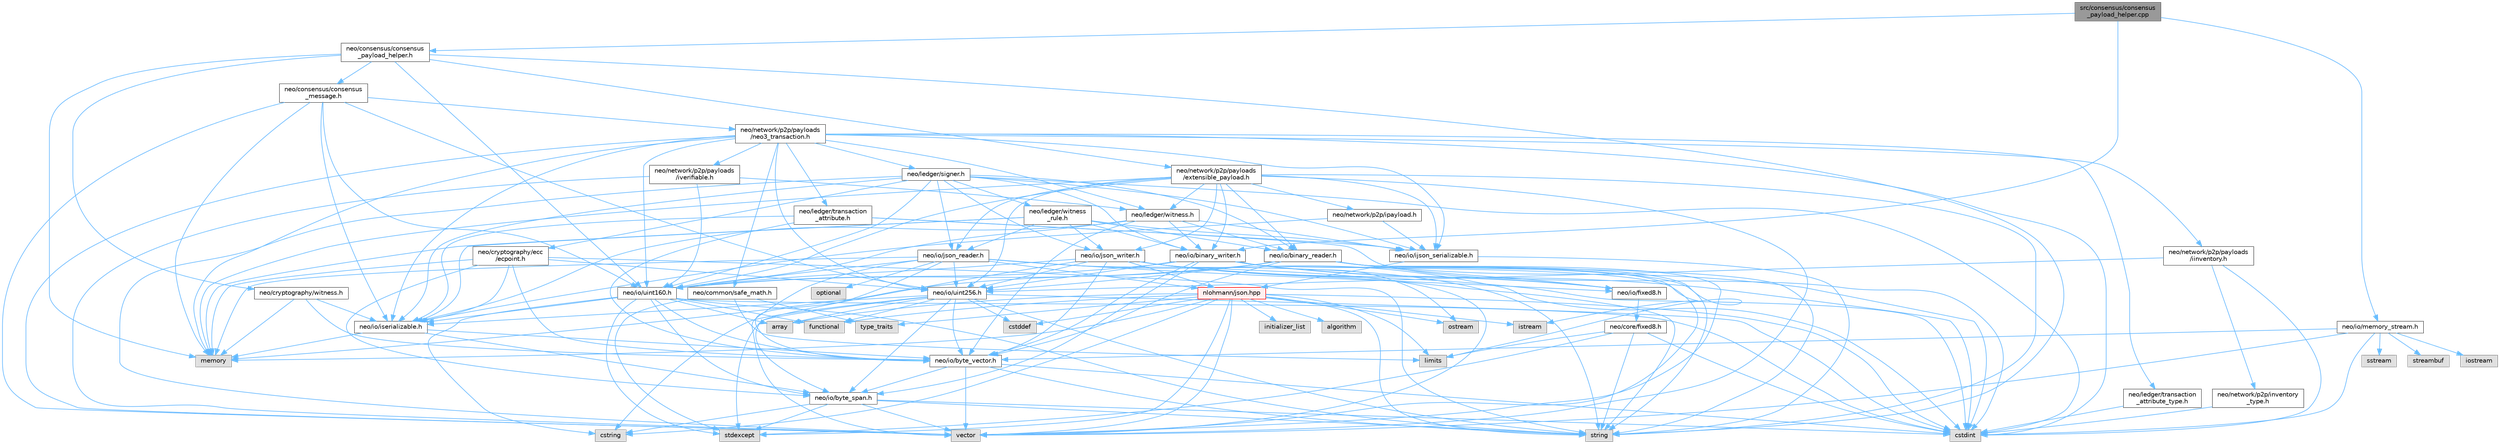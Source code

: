 digraph "src/consensus/consensus_payload_helper.cpp"
{
 // LATEX_PDF_SIZE
  bgcolor="transparent";
  edge [fontname=Helvetica,fontsize=10,labelfontname=Helvetica,labelfontsize=10];
  node [fontname=Helvetica,fontsize=10,shape=box,height=0.2,width=0.4];
  Node1 [id="Node000001",label="src/consensus/consensus\l_payload_helper.cpp",height=0.2,width=0.4,color="gray40", fillcolor="grey60", style="filled", fontcolor="black",tooltip=" "];
  Node1 -> Node2 [id="edge1_Node000001_Node000002",color="steelblue1",style="solid",tooltip=" "];
  Node2 [id="Node000002",label="neo/consensus/consensus\l_payload_helper.h",height=0.2,width=0.4,color="grey40", fillcolor="white", style="filled",URL="$consensus__payload__helper_8h.html",tooltip=" "];
  Node2 -> Node3 [id="edge2_Node000002_Node000003",color="steelblue1",style="solid",tooltip=" "];
  Node3 [id="Node000003",label="neo/consensus/consensus\l_message.h",height=0.2,width=0.4,color="grey40", fillcolor="white", style="filled",URL="$consensus__message_8h.html",tooltip=" "];
  Node3 -> Node4 [id="edge3_Node000003_Node000004",color="steelblue1",style="solid",tooltip=" "];
  Node4 [id="Node000004",label="neo/io/iserializable.h",height=0.2,width=0.4,color="grey40", fillcolor="white", style="filled",URL="$iserializable_8h.html",tooltip=" "];
  Node4 -> Node5 [id="edge4_Node000004_Node000005",color="steelblue1",style="solid",tooltip=" "];
  Node5 [id="Node000005",label="neo/io/byte_span.h",height=0.2,width=0.4,color="grey40", fillcolor="white", style="filled",URL="$io_2byte__span_8h.html",tooltip=" "];
  Node5 -> Node6 [id="edge5_Node000005_Node000006",color="steelblue1",style="solid",tooltip=" "];
  Node6 [id="Node000006",label="cstdint",height=0.2,width=0.4,color="grey60", fillcolor="#E0E0E0", style="filled",tooltip=" "];
  Node5 -> Node7 [id="edge6_Node000005_Node000007",color="steelblue1",style="solid",tooltip=" "];
  Node7 [id="Node000007",label="cstring",height=0.2,width=0.4,color="grey60", fillcolor="#E0E0E0", style="filled",tooltip=" "];
  Node5 -> Node8 [id="edge7_Node000005_Node000008",color="steelblue1",style="solid",tooltip=" "];
  Node8 [id="Node000008",label="stdexcept",height=0.2,width=0.4,color="grey60", fillcolor="#E0E0E0", style="filled",tooltip=" "];
  Node5 -> Node9 [id="edge8_Node000005_Node000009",color="steelblue1",style="solid",tooltip=" "];
  Node9 [id="Node000009",label="string",height=0.2,width=0.4,color="grey60", fillcolor="#E0E0E0", style="filled",tooltip=" "];
  Node5 -> Node10 [id="edge9_Node000005_Node000010",color="steelblue1",style="solid",tooltip=" "];
  Node10 [id="Node000010",label="vector",height=0.2,width=0.4,color="grey60", fillcolor="#E0E0E0", style="filled",tooltip=" "];
  Node4 -> Node11 [id="edge10_Node000004_Node000011",color="steelblue1",style="solid",tooltip=" "];
  Node11 [id="Node000011",label="neo/io/byte_vector.h",height=0.2,width=0.4,color="grey40", fillcolor="white", style="filled",URL="$io_2byte__vector_8h.html",tooltip=" "];
  Node11 -> Node5 [id="edge11_Node000011_Node000005",color="steelblue1",style="solid",tooltip=" "];
  Node11 -> Node6 [id="edge12_Node000011_Node000006",color="steelblue1",style="solid",tooltip=" "];
  Node11 -> Node9 [id="edge13_Node000011_Node000009",color="steelblue1",style="solid",tooltip=" "];
  Node11 -> Node10 [id="edge14_Node000011_Node000010",color="steelblue1",style="solid",tooltip=" "];
  Node4 -> Node12 [id="edge15_Node000004_Node000012",color="steelblue1",style="solid",tooltip=" "];
  Node12 [id="Node000012",label="memory",height=0.2,width=0.4,color="grey60", fillcolor="#E0E0E0", style="filled",tooltip=" "];
  Node3 -> Node13 [id="edge16_Node000003_Node000013",color="steelblue1",style="solid",tooltip=" "];
  Node13 [id="Node000013",label="neo/io/uint160.h",height=0.2,width=0.4,color="grey40", fillcolor="white", style="filled",URL="$uint160_8h.html",tooltip=" "];
  Node13 -> Node5 [id="edge17_Node000013_Node000005",color="steelblue1",style="solid",tooltip=" "];
  Node13 -> Node11 [id="edge18_Node000013_Node000011",color="steelblue1",style="solid",tooltip=" "];
  Node13 -> Node4 [id="edge19_Node000013_Node000004",color="steelblue1",style="solid",tooltip=" "];
  Node13 -> Node14 [id="edge20_Node000013_Node000014",color="steelblue1",style="solid",tooltip=" "];
  Node14 [id="Node000014",label="array",height=0.2,width=0.4,color="grey60", fillcolor="#E0E0E0", style="filled",tooltip=" "];
  Node13 -> Node6 [id="edge21_Node000013_Node000006",color="steelblue1",style="solid",tooltip=" "];
  Node13 -> Node7 [id="edge22_Node000013_Node000007",color="steelblue1",style="solid",tooltip=" "];
  Node13 -> Node15 [id="edge23_Node000013_Node000015",color="steelblue1",style="solid",tooltip=" "];
  Node15 [id="Node000015",label="functional",height=0.2,width=0.4,color="grey60", fillcolor="#E0E0E0", style="filled",tooltip=" "];
  Node13 -> Node8 [id="edge24_Node000013_Node000008",color="steelblue1",style="solid",tooltip=" "];
  Node13 -> Node9 [id="edge25_Node000013_Node000009",color="steelblue1",style="solid",tooltip=" "];
  Node3 -> Node16 [id="edge26_Node000003_Node000016",color="steelblue1",style="solid",tooltip=" "];
  Node16 [id="Node000016",label="neo/io/uint256.h",height=0.2,width=0.4,color="grey40", fillcolor="white", style="filled",URL="$uint256_8h.html",tooltip=" "];
  Node16 -> Node5 [id="edge27_Node000016_Node000005",color="steelblue1",style="solid",tooltip=" "];
  Node16 -> Node11 [id="edge28_Node000016_Node000011",color="steelblue1",style="solid",tooltip=" "];
  Node16 -> Node4 [id="edge29_Node000016_Node000004",color="steelblue1",style="solid",tooltip=" "];
  Node16 -> Node14 [id="edge30_Node000016_Node000014",color="steelblue1",style="solid",tooltip=" "];
  Node16 -> Node17 [id="edge31_Node000016_Node000017",color="steelblue1",style="solid",tooltip=" "];
  Node17 [id="Node000017",label="cstddef",height=0.2,width=0.4,color="grey60", fillcolor="#E0E0E0", style="filled",tooltip=" "];
  Node16 -> Node6 [id="edge32_Node000016_Node000006",color="steelblue1",style="solid",tooltip=" "];
  Node16 -> Node7 [id="edge33_Node000016_Node000007",color="steelblue1",style="solid",tooltip=" "];
  Node16 -> Node15 [id="edge34_Node000016_Node000015",color="steelblue1",style="solid",tooltip=" "];
  Node16 -> Node8 [id="edge35_Node000016_Node000008",color="steelblue1",style="solid",tooltip=" "];
  Node16 -> Node9 [id="edge36_Node000016_Node000009",color="steelblue1",style="solid",tooltip=" "];
  Node3 -> Node18 [id="edge37_Node000003_Node000018",color="steelblue1",style="solid",tooltip=" "];
  Node18 [id="Node000018",label="neo/network/p2p/payloads\l/neo3_transaction.h",height=0.2,width=0.4,color="grey40", fillcolor="white", style="filled",URL="$neo3__transaction_8h.html",tooltip=" "];
  Node18 -> Node19 [id="edge38_Node000018_Node000019",color="steelblue1",style="solid",tooltip=" "];
  Node19 [id="Node000019",label="neo/common/safe_math.h",height=0.2,width=0.4,color="grey40", fillcolor="white", style="filled",URL="$safe__math_8h.html",tooltip=" "];
  Node19 -> Node20 [id="edge39_Node000019_Node000020",color="steelblue1",style="solid",tooltip=" "];
  Node20 [id="Node000020",label="limits",height=0.2,width=0.4,color="grey60", fillcolor="#E0E0E0", style="filled",tooltip=" "];
  Node19 -> Node8 [id="edge40_Node000019_Node000008",color="steelblue1",style="solid",tooltip=" "];
  Node19 -> Node21 [id="edge41_Node000019_Node000021",color="steelblue1",style="solid",tooltip=" "];
  Node21 [id="Node000021",label="type_traits",height=0.2,width=0.4,color="grey60", fillcolor="#E0E0E0", style="filled",tooltip=" "];
  Node18 -> Node22 [id="edge42_Node000018_Node000022",color="steelblue1",style="solid",tooltip=" "];
  Node22 [id="Node000022",label="neo/io/ijson_serializable.h",height=0.2,width=0.4,color="grey40", fillcolor="white", style="filled",URL="$ijson__serializable_8h.html",tooltip=" "];
  Node22 -> Node23 [id="edge43_Node000022_Node000023",color="steelblue1",style="solid",tooltip=" "];
  Node23 [id="Node000023",label="nlohmann/json.hpp",height=0.2,width=0.4,color="red", fillcolor="#FFF0F0", style="filled",URL="$json_8hpp.html",tooltip=" "];
  Node23 -> Node24 [id="edge44_Node000023_Node000024",color="steelblue1",style="solid",tooltip=" "];
  Node24 [id="Node000024",label="algorithm",height=0.2,width=0.4,color="grey60", fillcolor="#E0E0E0", style="filled",tooltip=" "];
  Node23 -> Node17 [id="edge45_Node000023_Node000017",color="steelblue1",style="solid",tooltip=" "];
  Node23 -> Node15 [id="edge46_Node000023_Node000015",color="steelblue1",style="solid",tooltip=" "];
  Node23 -> Node25 [id="edge47_Node000023_Node000025",color="steelblue1",style="solid",tooltip=" "];
  Node25 [id="Node000025",label="initializer_list",height=0.2,width=0.4,color="grey60", fillcolor="#E0E0E0", style="filled",tooltip=" "];
  Node23 -> Node12 [id="edge48_Node000023_Node000012",color="steelblue1",style="solid",tooltip=" "];
  Node23 -> Node9 [id="edge49_Node000023_Node000009",color="steelblue1",style="solid",tooltip=" "];
  Node23 -> Node10 [id="edge50_Node000023_Node000010",color="steelblue1",style="solid",tooltip=" "];
  Node23 -> Node14 [id="edge51_Node000023_Node000014",color="steelblue1",style="solid",tooltip=" "];
  Node23 -> Node21 [id="edge52_Node000023_Node000021",color="steelblue1",style="solid",tooltip=" "];
  Node23 -> Node8 [id="edge53_Node000023_Node000008",color="steelblue1",style="solid",tooltip=" "];
  Node23 -> Node6 [id="edge54_Node000023_Node000006",color="steelblue1",style="solid",tooltip=" "];
  Node23 -> Node20 [id="edge55_Node000023_Node000020",color="steelblue1",style="solid",tooltip=" "];
  Node23 -> Node7 [id="edge56_Node000023_Node000007",color="steelblue1",style="solid",tooltip=" "];
  Node23 -> Node40 [id="edge57_Node000023_Node000040",color="steelblue1",style="solid",tooltip=" "];
  Node40 [id="Node000040",label="istream",height=0.2,width=0.4,color="grey60", fillcolor="#E0E0E0", style="filled",tooltip=" "];
  Node23 -> Node45 [id="edge58_Node000023_Node000045",color="steelblue1",style="solid",tooltip=" "];
  Node45 [id="Node000045",label="ostream",height=0.2,width=0.4,color="grey60", fillcolor="#E0E0E0", style="filled",tooltip=" "];
  Node22 -> Node9 [id="edge59_Node000022_Node000009",color="steelblue1",style="solid",tooltip=" "];
  Node18 -> Node4 [id="edge60_Node000018_Node000004",color="steelblue1",style="solid",tooltip=" "];
  Node18 -> Node13 [id="edge61_Node000018_Node000013",color="steelblue1",style="solid",tooltip=" "];
  Node18 -> Node16 [id="edge62_Node000018_Node000016",color="steelblue1",style="solid",tooltip=" "];
  Node18 -> Node47 [id="edge63_Node000018_Node000047",color="steelblue1",style="solid",tooltip=" "];
  Node47 [id="Node000047",label="neo/ledger/signer.h",height=0.2,width=0.4,color="grey40", fillcolor="white", style="filled",URL="$signer_8h.html",tooltip=" "];
  Node47 -> Node48 [id="edge64_Node000047_Node000048",color="steelblue1",style="solid",tooltip=" "];
  Node48 [id="Node000048",label="neo/cryptography/ecc\l/ecpoint.h",height=0.2,width=0.4,color="grey40", fillcolor="white", style="filled",URL="$ecpoint_8h.html",tooltip=" "];
  Node48 -> Node5 [id="edge65_Node000048_Node000005",color="steelblue1",style="solid",tooltip=" "];
  Node48 -> Node11 [id="edge66_Node000048_Node000011",color="steelblue1",style="solid",tooltip=" "];
  Node48 -> Node4 [id="edge67_Node000048_Node000004",color="steelblue1",style="solid",tooltip=" "];
  Node48 -> Node16 [id="edge68_Node000048_Node000016",color="steelblue1",style="solid",tooltip=" "];
  Node48 -> Node12 [id="edge69_Node000048_Node000012",color="steelblue1",style="solid",tooltip=" "];
  Node48 -> Node9 [id="edge70_Node000048_Node000009",color="steelblue1",style="solid",tooltip=" "];
  Node47 -> Node49 [id="edge71_Node000047_Node000049",color="steelblue1",style="solid",tooltip=" "];
  Node49 [id="Node000049",label="neo/io/binary_reader.h",height=0.2,width=0.4,color="grey40", fillcolor="white", style="filled",URL="$binary__reader_8h.html",tooltip=" "];
  Node49 -> Node11 [id="edge72_Node000049_Node000011",color="steelblue1",style="solid",tooltip=" "];
  Node49 -> Node50 [id="edge73_Node000049_Node000050",color="steelblue1",style="solid",tooltip=" "];
  Node50 [id="Node000050",label="neo/io/fixed8.h",height=0.2,width=0.4,color="grey40", fillcolor="white", style="filled",URL="$io_2fixed8_8h.html",tooltip=" "];
  Node50 -> Node51 [id="edge74_Node000050_Node000051",color="steelblue1",style="solid",tooltip=" "];
  Node51 [id="Node000051",label="neo/core/fixed8.h",height=0.2,width=0.4,color="grey40", fillcolor="white", style="filled",URL="$core_2fixed8_8h.html",tooltip=" "];
  Node51 -> Node6 [id="edge75_Node000051_Node000006",color="steelblue1",style="solid",tooltip=" "];
  Node51 -> Node20 [id="edge76_Node000051_Node000020",color="steelblue1",style="solid",tooltip=" "];
  Node51 -> Node8 [id="edge77_Node000051_Node000008",color="steelblue1",style="solid",tooltip=" "];
  Node51 -> Node9 [id="edge78_Node000051_Node000009",color="steelblue1",style="solid",tooltip=" "];
  Node49 -> Node13 [id="edge79_Node000049_Node000013",color="steelblue1",style="solid",tooltip=" "];
  Node49 -> Node16 [id="edge80_Node000049_Node000016",color="steelblue1",style="solid",tooltip=" "];
  Node49 -> Node6 [id="edge81_Node000049_Node000006",color="steelblue1",style="solid",tooltip=" "];
  Node49 -> Node40 [id="edge82_Node000049_Node000040",color="steelblue1",style="solid",tooltip=" "];
  Node49 -> Node20 [id="edge83_Node000049_Node000020",color="steelblue1",style="solid",tooltip=" "];
  Node49 -> Node12 [id="edge84_Node000049_Node000012",color="steelblue1",style="solid",tooltip=" "];
  Node49 -> Node9 [id="edge85_Node000049_Node000009",color="steelblue1",style="solid",tooltip=" "];
  Node49 -> Node10 [id="edge86_Node000049_Node000010",color="steelblue1",style="solid",tooltip=" "];
  Node47 -> Node52 [id="edge87_Node000047_Node000052",color="steelblue1",style="solid",tooltip=" "];
  Node52 [id="Node000052",label="neo/io/binary_writer.h",height=0.2,width=0.4,color="grey40", fillcolor="white", style="filled",URL="$binary__writer_8h.html",tooltip=" "];
  Node52 -> Node5 [id="edge88_Node000052_Node000005",color="steelblue1",style="solid",tooltip=" "];
  Node52 -> Node11 [id="edge89_Node000052_Node000011",color="steelblue1",style="solid",tooltip=" "];
  Node52 -> Node50 [id="edge90_Node000052_Node000050",color="steelblue1",style="solid",tooltip=" "];
  Node52 -> Node13 [id="edge91_Node000052_Node000013",color="steelblue1",style="solid",tooltip=" "];
  Node52 -> Node16 [id="edge92_Node000052_Node000016",color="steelblue1",style="solid",tooltip=" "];
  Node52 -> Node6 [id="edge93_Node000052_Node000006",color="steelblue1",style="solid",tooltip=" "];
  Node52 -> Node45 [id="edge94_Node000052_Node000045",color="steelblue1",style="solid",tooltip=" "];
  Node52 -> Node9 [id="edge95_Node000052_Node000009",color="steelblue1",style="solid",tooltip=" "];
  Node52 -> Node10 [id="edge96_Node000052_Node000010",color="steelblue1",style="solid",tooltip=" "];
  Node47 -> Node22 [id="edge97_Node000047_Node000022",color="steelblue1",style="solid",tooltip=" "];
  Node47 -> Node4 [id="edge98_Node000047_Node000004",color="steelblue1",style="solid",tooltip=" "];
  Node47 -> Node53 [id="edge99_Node000047_Node000053",color="steelblue1",style="solid",tooltip=" "];
  Node53 [id="Node000053",label="neo/io/json_reader.h",height=0.2,width=0.4,color="grey40", fillcolor="white", style="filled",URL="$json__reader_8h.html",tooltip=" "];
  Node53 -> Node11 [id="edge100_Node000053_Node000011",color="steelblue1",style="solid",tooltip=" "];
  Node53 -> Node50 [id="edge101_Node000053_Node000050",color="steelblue1",style="solid",tooltip=" "];
  Node53 -> Node13 [id="edge102_Node000053_Node000013",color="steelblue1",style="solid",tooltip=" "];
  Node53 -> Node16 [id="edge103_Node000053_Node000016",color="steelblue1",style="solid",tooltip=" "];
  Node53 -> Node6 [id="edge104_Node000053_Node000006",color="steelblue1",style="solid",tooltip=" "];
  Node53 -> Node12 [id="edge105_Node000053_Node000012",color="steelblue1",style="solid",tooltip=" "];
  Node53 -> Node23 [id="edge106_Node000053_Node000023",color="steelblue1",style="solid",tooltip=" "];
  Node53 -> Node54 [id="edge107_Node000053_Node000054",color="steelblue1",style="solid",tooltip=" "];
  Node54 [id="Node000054",label="optional",height=0.2,width=0.4,color="grey60", fillcolor="#E0E0E0", style="filled",tooltip=" "];
  Node53 -> Node9 [id="edge108_Node000053_Node000009",color="steelblue1",style="solid",tooltip=" "];
  Node53 -> Node10 [id="edge109_Node000053_Node000010",color="steelblue1",style="solid",tooltip=" "];
  Node47 -> Node55 [id="edge110_Node000047_Node000055",color="steelblue1",style="solid",tooltip=" "];
  Node55 [id="Node000055",label="neo/io/json_writer.h",height=0.2,width=0.4,color="grey40", fillcolor="white", style="filled",URL="$json__writer_8h.html",tooltip=" "];
  Node55 -> Node5 [id="edge111_Node000055_Node000005",color="steelblue1",style="solid",tooltip=" "];
  Node55 -> Node11 [id="edge112_Node000055_Node000011",color="steelblue1",style="solid",tooltip=" "];
  Node55 -> Node50 [id="edge113_Node000055_Node000050",color="steelblue1",style="solid",tooltip=" "];
  Node55 -> Node13 [id="edge114_Node000055_Node000013",color="steelblue1",style="solid",tooltip=" "];
  Node55 -> Node16 [id="edge115_Node000055_Node000016",color="steelblue1",style="solid",tooltip=" "];
  Node55 -> Node6 [id="edge116_Node000055_Node000006",color="steelblue1",style="solid",tooltip=" "];
  Node55 -> Node23 [id="edge117_Node000055_Node000023",color="steelblue1",style="solid",tooltip=" "];
  Node55 -> Node9 [id="edge118_Node000055_Node000009",color="steelblue1",style="solid",tooltip=" "];
  Node55 -> Node10 [id="edge119_Node000055_Node000010",color="steelblue1",style="solid",tooltip=" "];
  Node47 -> Node13 [id="edge120_Node000047_Node000013",color="steelblue1",style="solid",tooltip=" "];
  Node47 -> Node56 [id="edge121_Node000047_Node000056",color="steelblue1",style="solid",tooltip=" "];
  Node56 [id="Node000056",label="neo/ledger/witness\l_rule.h",height=0.2,width=0.4,color="grey40", fillcolor="white", style="filled",URL="$witness__rule_8h.html",tooltip=" "];
  Node56 -> Node49 [id="edge122_Node000056_Node000049",color="steelblue1",style="solid",tooltip=" "];
  Node56 -> Node52 [id="edge123_Node000056_Node000052",color="steelblue1",style="solid",tooltip=" "];
  Node56 -> Node22 [id="edge124_Node000056_Node000022",color="steelblue1",style="solid",tooltip=" "];
  Node56 -> Node4 [id="edge125_Node000056_Node000004",color="steelblue1",style="solid",tooltip=" "];
  Node56 -> Node53 [id="edge126_Node000056_Node000053",color="steelblue1",style="solid",tooltip=" "];
  Node56 -> Node55 [id="edge127_Node000056_Node000055",color="steelblue1",style="solid",tooltip=" "];
  Node56 -> Node12 [id="edge128_Node000056_Node000012",color="steelblue1",style="solid",tooltip=" "];
  Node47 -> Node6 [id="edge129_Node000047_Node000006",color="steelblue1",style="solid",tooltip=" "];
  Node47 -> Node10 [id="edge130_Node000047_Node000010",color="steelblue1",style="solid",tooltip=" "];
  Node18 -> Node57 [id="edge131_Node000018_Node000057",color="steelblue1",style="solid",tooltip=" "];
  Node57 [id="Node000057",label="neo/ledger/transaction\l_attribute.h",height=0.2,width=0.4,color="grey40", fillcolor="white", style="filled",URL="$transaction__attribute_8h.html",tooltip=" "];
  Node57 -> Node11 [id="edge132_Node000057_Node000011",color="steelblue1",style="solid",tooltip=" "];
  Node57 -> Node22 [id="edge133_Node000057_Node000022",color="steelblue1",style="solid",tooltip=" "];
  Node57 -> Node4 [id="edge134_Node000057_Node000004",color="steelblue1",style="solid",tooltip=" "];
  Node57 -> Node6 [id="edge135_Node000057_Node000006",color="steelblue1",style="solid",tooltip=" "];
  Node18 -> Node58 [id="edge136_Node000018_Node000058",color="steelblue1",style="solid",tooltip=" "];
  Node58 [id="Node000058",label="neo/ledger/transaction\l_attribute_type.h",height=0.2,width=0.4,color="grey40", fillcolor="white", style="filled",URL="$transaction__attribute__type_8h.html",tooltip=" "];
  Node58 -> Node6 [id="edge137_Node000058_Node000006",color="steelblue1",style="solid",tooltip=" "];
  Node18 -> Node59 [id="edge138_Node000018_Node000059",color="steelblue1",style="solid",tooltip=" "];
  Node59 [id="Node000059",label="neo/ledger/witness.h",height=0.2,width=0.4,color="grey40", fillcolor="white", style="filled",URL="$ledger_2witness_8h.html",tooltip=" "];
  Node59 -> Node49 [id="edge139_Node000059_Node000049",color="steelblue1",style="solid",tooltip=" "];
  Node59 -> Node52 [id="edge140_Node000059_Node000052",color="steelblue1",style="solid",tooltip=" "];
  Node59 -> Node11 [id="edge141_Node000059_Node000011",color="steelblue1",style="solid",tooltip=" "];
  Node59 -> Node22 [id="edge142_Node000059_Node000022",color="steelblue1",style="solid",tooltip=" "];
  Node59 -> Node4 [id="edge143_Node000059_Node000004",color="steelblue1",style="solid",tooltip=" "];
  Node59 -> Node13 [id="edge144_Node000059_Node000013",color="steelblue1",style="solid",tooltip=" "];
  Node18 -> Node60 [id="edge145_Node000018_Node000060",color="steelblue1",style="solid",tooltip=" "];
  Node60 [id="Node000060",label="neo/network/p2p/payloads\l/iinventory.h",height=0.2,width=0.4,color="grey40", fillcolor="white", style="filled",URL="$payloads_2iinventory_8h.html",tooltip=" "];
  Node60 -> Node16 [id="edge146_Node000060_Node000016",color="steelblue1",style="solid",tooltip=" "];
  Node60 -> Node61 [id="edge147_Node000060_Node000061",color="steelblue1",style="solid",tooltip=" "];
  Node61 [id="Node000061",label="neo/network/p2p/inventory\l_type.h",height=0.2,width=0.4,color="grey40", fillcolor="white", style="filled",URL="$p2p_2inventory__type_8h.html",tooltip=" "];
  Node61 -> Node6 [id="edge148_Node000061_Node000006",color="steelblue1",style="solid",tooltip=" "];
  Node60 -> Node6 [id="edge149_Node000060_Node000006",color="steelblue1",style="solid",tooltip=" "];
  Node18 -> Node62 [id="edge150_Node000018_Node000062",color="steelblue1",style="solid",tooltip=" "];
  Node62 [id="Node000062",label="neo/network/p2p/payloads\l/iverifiable.h",height=0.2,width=0.4,color="grey40", fillcolor="white", style="filled",URL="$iverifiable_8h.html",tooltip=" "];
  Node62 -> Node13 [id="edge151_Node000062_Node000013",color="steelblue1",style="solid",tooltip=" "];
  Node62 -> Node59 [id="edge152_Node000062_Node000059",color="steelblue1",style="solid",tooltip=" "];
  Node62 -> Node10 [id="edge153_Node000062_Node000010",color="steelblue1",style="solid",tooltip=" "];
  Node18 -> Node6 [id="edge154_Node000018_Node000006",color="steelblue1",style="solid",tooltip=" "];
  Node18 -> Node12 [id="edge155_Node000018_Node000012",color="steelblue1",style="solid",tooltip=" "];
  Node18 -> Node10 [id="edge156_Node000018_Node000010",color="steelblue1",style="solid",tooltip=" "];
  Node3 -> Node12 [id="edge157_Node000003_Node000012",color="steelblue1",style="solid",tooltip=" "];
  Node3 -> Node10 [id="edge158_Node000003_Node000010",color="steelblue1",style="solid",tooltip=" "];
  Node2 -> Node63 [id="edge159_Node000002_Node000063",color="steelblue1",style="solid",tooltip=" "];
  Node63 [id="Node000063",label="neo/cryptography/witness.h",height=0.2,width=0.4,color="grey40", fillcolor="white", style="filled",URL="$cryptography_2witness_8h.html",tooltip=" "];
  Node63 -> Node11 [id="edge160_Node000063_Node000011",color="steelblue1",style="solid",tooltip=" "];
  Node63 -> Node4 [id="edge161_Node000063_Node000004",color="steelblue1",style="solid",tooltip=" "];
  Node63 -> Node12 [id="edge162_Node000063_Node000012",color="steelblue1",style="solid",tooltip=" "];
  Node2 -> Node13 [id="edge163_Node000002_Node000013",color="steelblue1",style="solid",tooltip=" "];
  Node2 -> Node64 [id="edge164_Node000002_Node000064",color="steelblue1",style="solid",tooltip=" "];
  Node64 [id="Node000064",label="neo/network/p2p/payloads\l/extensible_payload.h",height=0.2,width=0.4,color="grey40", fillcolor="white", style="filled",URL="$p2p_2payloads_2extensible__payload_8h.html",tooltip=" "];
  Node64 -> Node49 [id="edge165_Node000064_Node000049",color="steelblue1",style="solid",tooltip=" "];
  Node64 -> Node52 [id="edge166_Node000064_Node000052",color="steelblue1",style="solid",tooltip=" "];
  Node64 -> Node22 [id="edge167_Node000064_Node000022",color="steelblue1",style="solid",tooltip=" "];
  Node64 -> Node53 [id="edge168_Node000064_Node000053",color="steelblue1",style="solid",tooltip=" "];
  Node64 -> Node55 [id="edge169_Node000064_Node000055",color="steelblue1",style="solid",tooltip=" "];
  Node64 -> Node13 [id="edge170_Node000064_Node000013",color="steelblue1",style="solid",tooltip=" "];
  Node64 -> Node16 [id="edge171_Node000064_Node000016",color="steelblue1",style="solid",tooltip=" "];
  Node64 -> Node59 [id="edge172_Node000064_Node000059",color="steelblue1",style="solid",tooltip=" "];
  Node64 -> Node65 [id="edge173_Node000064_Node000065",color="steelblue1",style="solid",tooltip=" "];
  Node65 [id="Node000065",label="neo/network/p2p/ipayload.h",height=0.2,width=0.4,color="grey40", fillcolor="white", style="filled",URL="$p2p_2ipayload_8h.html",tooltip=" "];
  Node65 -> Node22 [id="edge174_Node000065_Node000022",color="steelblue1",style="solid",tooltip=" "];
  Node65 -> Node4 [id="edge175_Node000065_Node000004",color="steelblue1",style="solid",tooltip=" "];
  Node64 -> Node12 [id="edge176_Node000064_Node000012",color="steelblue1",style="solid",tooltip=" "];
  Node64 -> Node9 [id="edge177_Node000064_Node000009",color="steelblue1",style="solid",tooltip=" "];
  Node64 -> Node10 [id="edge178_Node000064_Node000010",color="steelblue1",style="solid",tooltip=" "];
  Node2 -> Node12 [id="edge179_Node000002_Node000012",color="steelblue1",style="solid",tooltip=" "];
  Node2 -> Node9 [id="edge180_Node000002_Node000009",color="steelblue1",style="solid",tooltip=" "];
  Node1 -> Node52 [id="edge181_Node000001_Node000052",color="steelblue1",style="solid",tooltip=" "];
  Node1 -> Node66 [id="edge182_Node000001_Node000066",color="steelblue1",style="solid",tooltip=" "];
  Node66 [id="Node000066",label="neo/io/memory_stream.h",height=0.2,width=0.4,color="grey40", fillcolor="white", style="filled",URL="$memory__stream_8h.html",tooltip=" "];
  Node66 -> Node11 [id="edge183_Node000066_Node000011",color="steelblue1",style="solid",tooltip=" "];
  Node66 -> Node6 [id="edge184_Node000066_Node000006",color="steelblue1",style="solid",tooltip=" "];
  Node66 -> Node67 [id="edge185_Node000066_Node000067",color="steelblue1",style="solid",tooltip=" "];
  Node67 [id="Node000067",label="iostream",height=0.2,width=0.4,color="grey60", fillcolor="#E0E0E0", style="filled",tooltip=" "];
  Node66 -> Node68 [id="edge186_Node000066_Node000068",color="steelblue1",style="solid",tooltip=" "];
  Node68 [id="Node000068",label="sstream",height=0.2,width=0.4,color="grey60", fillcolor="#E0E0E0", style="filled",tooltip=" "];
  Node66 -> Node69 [id="edge187_Node000066_Node000069",color="steelblue1",style="solid",tooltip=" "];
  Node69 [id="Node000069",label="streambuf",height=0.2,width=0.4,color="grey60", fillcolor="#E0E0E0", style="filled",tooltip=" "];
  Node66 -> Node10 [id="edge188_Node000066_Node000010",color="steelblue1",style="solid",tooltip=" "];
}
